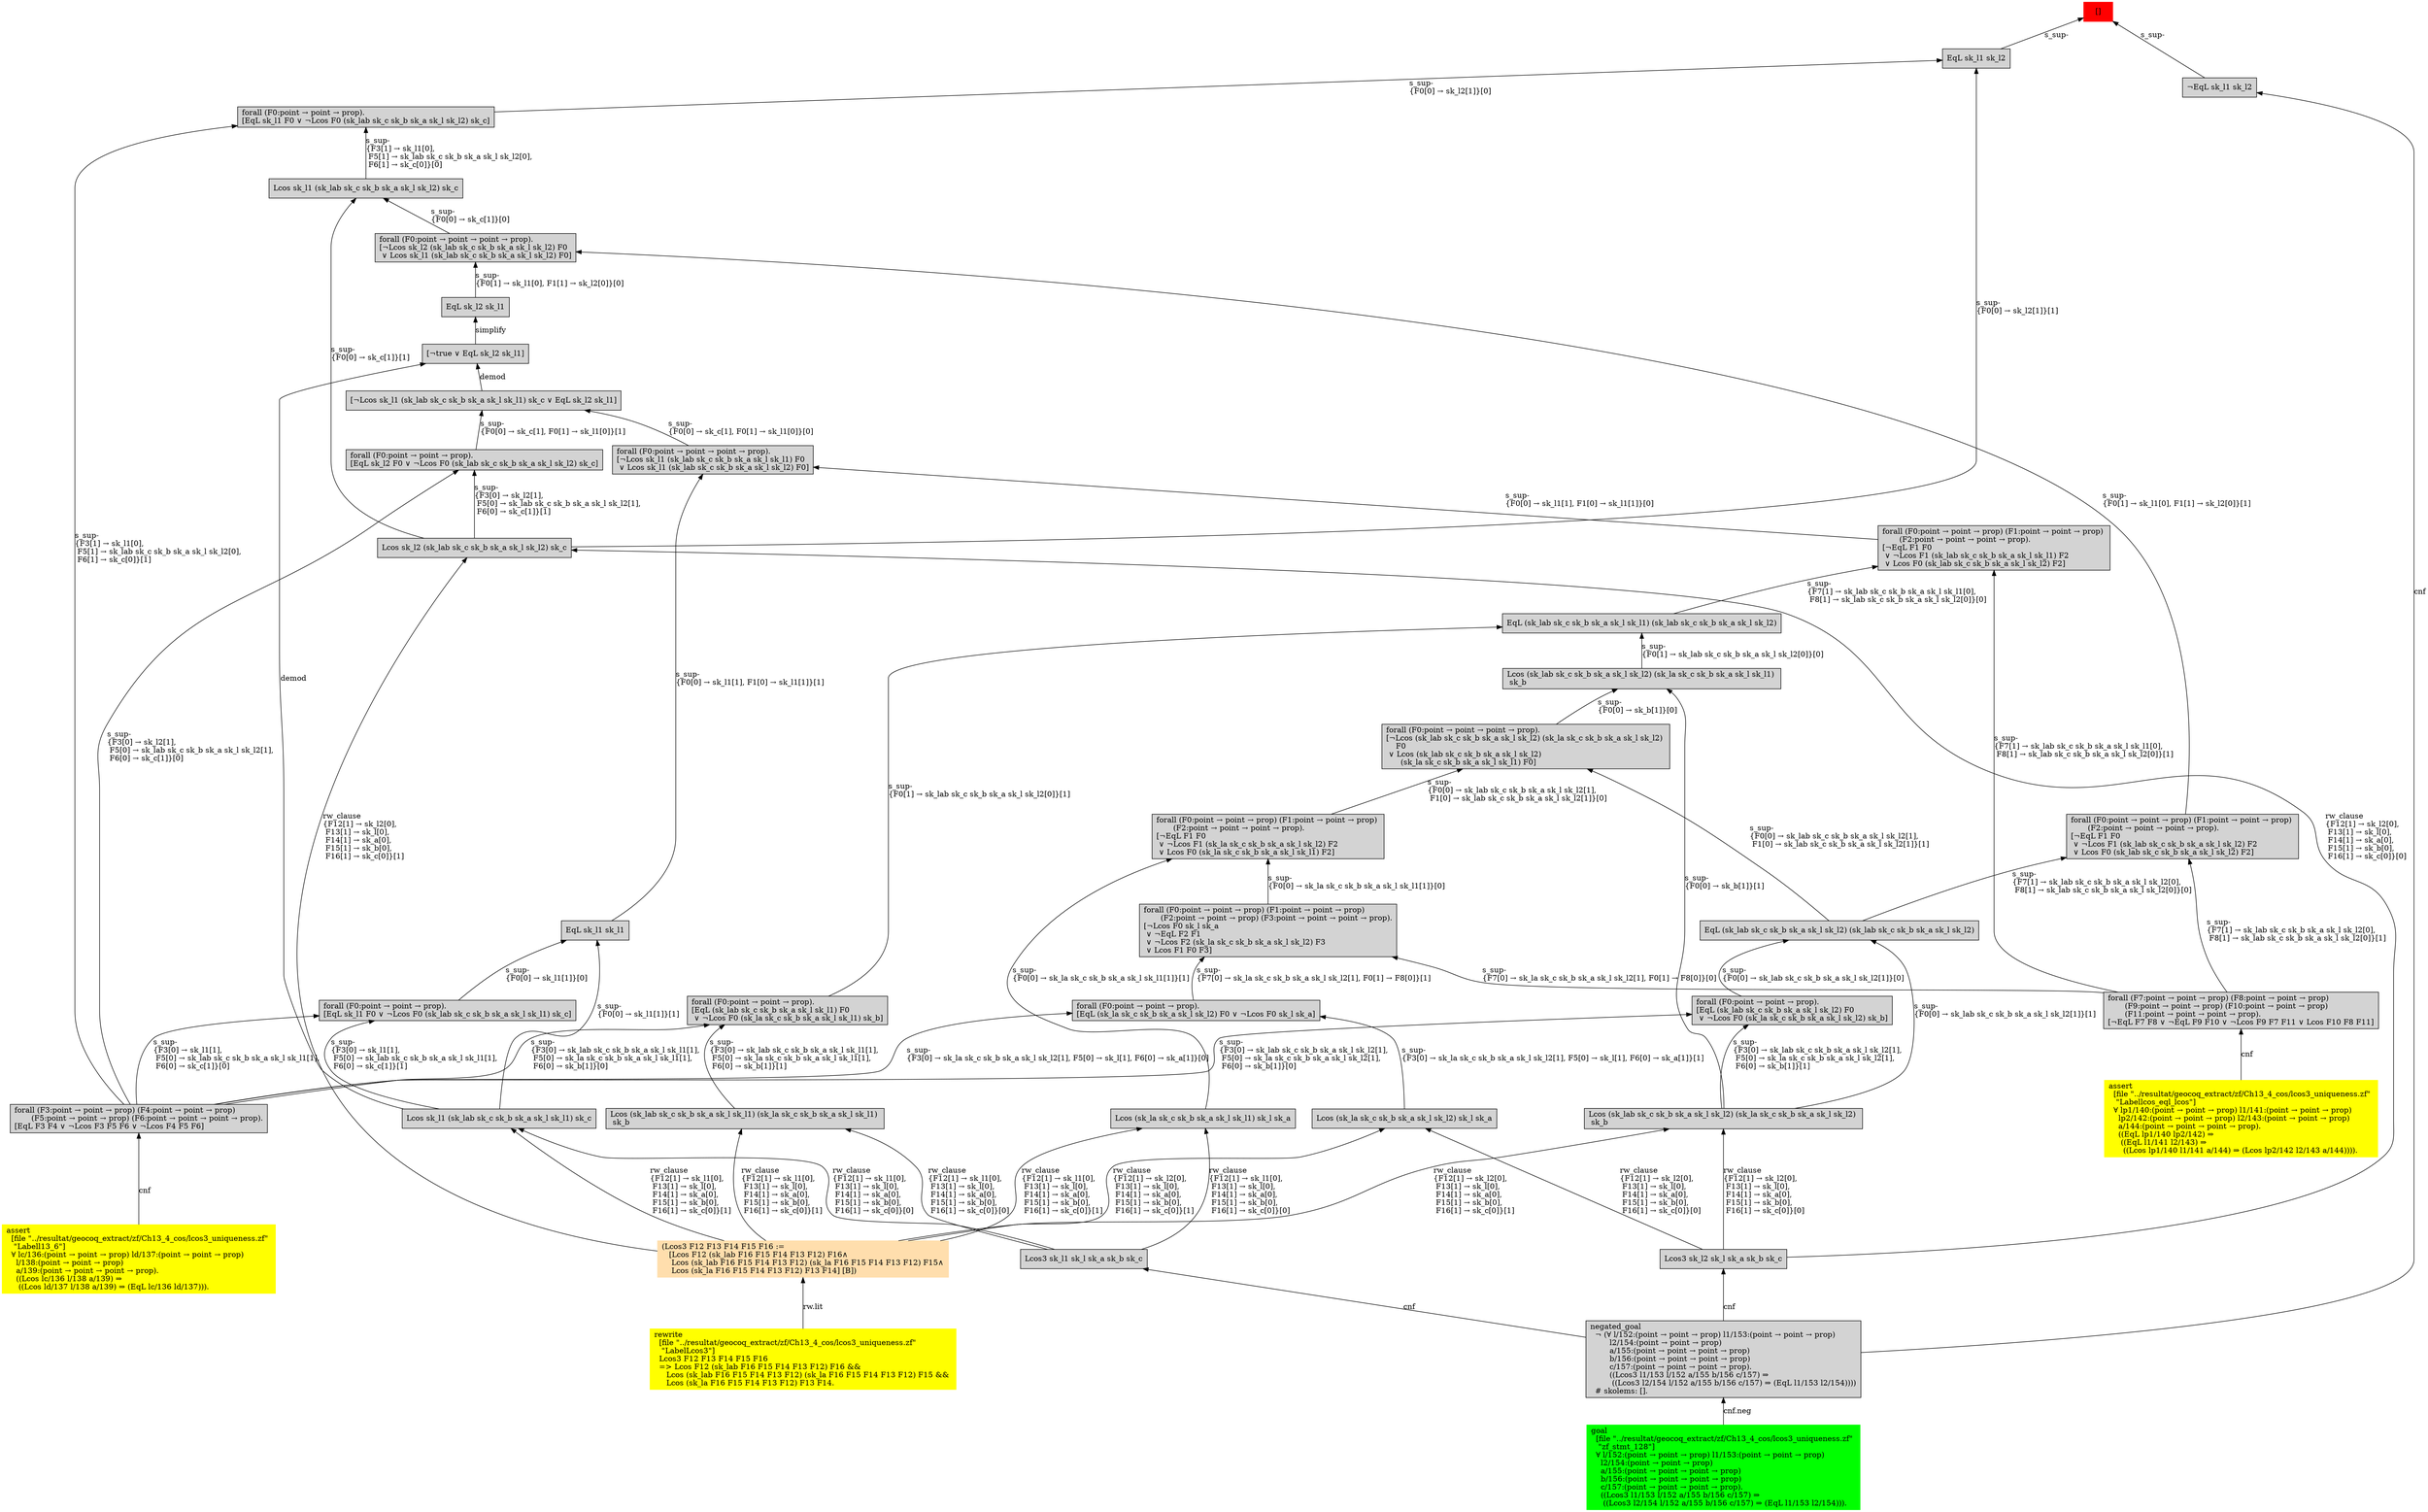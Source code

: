 digraph "unsat_graph" {
  vertex_0 [color=red, label="[]", shape=box, style=filled];
  vertex_0 -> vertex_1 [label="s_sup-\l", dir="back"];
  vertex_1 [shape=box, label="¬EqL sk_l1 sk_l2\l", style=filled];
  vertex_1 -> vertex_2 [label="cnf", dir="back"];
  vertex_2 [shape=box, label="negated_goal\l  ¬ (∀ l/152:(point → point → prop) l1/153:(point → point → prop) \l        l2/154:(point → point → prop) \l        a/155:(point → point → point → prop) \l        b/156:(point → point → point → prop) \l        c/157:(point → point → point → prop).\l        ((Lcos3 l1/153 l/152 a/155 b/156 c/157) ⇒\l         ((Lcos3 l2/154 l/152 a/155 b/156 c/157) ⇒ (EqL l1/153 l2/154))))\l  # skolems: [].\l", style=filled];
  vertex_2 -> vertex_3 [label="cnf.neg", dir="back"];
  vertex_3 [color=green, shape=box, label="goal\l  [file \"../resultat/geocoq_extract/zf/Ch13_4_cos/lcos3_uniqueness.zf\" \l   \"zf_stmt_128\"]\l  ∀ l/152:(point → point → prop) l1/153:(point → point → prop) \l    l2/154:(point → point → prop) \l    a/155:(point → point → point → prop) \l    b/156:(point → point → point → prop) \l    c/157:(point → point → point → prop).\l    ((Lcos3 l1/153 l/152 a/155 b/156 c/157) ⇒\l     ((Lcos3 l2/154 l/152 a/155 b/156 c/157) ⇒ (EqL l1/153 l2/154))).\l", style=filled];
  vertex_0 -> vertex_4 [label="s_sup-\l", dir="back"];
  vertex_4 [shape=box, label="EqL sk_l1 sk_l2\l", style=filled];
  vertex_4 -> vertex_5 [label="s_sup-\l\{F0[0] → sk_l2[1]\}[0]\l", dir="back"];
  vertex_5 [shape=box, label="forall (F0:point → point → prop).\l[EqL sk_l1 F0 ∨ ¬Lcos F0 (sk_lab sk_c sk_b sk_a sk_l sk_l2) sk_c]\l", style=filled];
  vertex_5 -> vertex_6 [label="s_sup-\l\{F3[1] → sk_l1[0], \l F5[1] → sk_lab sk_c sk_b sk_a sk_l sk_l2[0], \l F6[1] → sk_c[0]\}[1]\l", dir="back"];
  vertex_6 [shape=box, label="forall (F3:point → point → prop) (F4:point → point → prop) \l       (F5:point → point → prop) (F6:point → point → point → prop).\l[EqL F3 F4 ∨ ¬Lcos F3 F5 F6 ∨ ¬Lcos F4 F5 F6]\l", style=filled];
  vertex_6 -> vertex_7 [label="cnf", dir="back"];
  vertex_7 [color=yellow, shape=box, label="assert\l  [file \"../resultat/geocoq_extract/zf/Ch13_4_cos/lcos3_uniqueness.zf\" \l   \"Labell13_6\"]\l  ∀ lc/136:(point → point → prop) ld/137:(point → point → prop) \l    l/138:(point → point → prop) \l    a/139:(point → point → point → prop).\l    ((Lcos lc/136 l/138 a/139) ⇒\l     ((Lcos ld/137 l/138 a/139) ⇒ (EqL lc/136 ld/137))).\l", style=filled];
  vertex_5 -> vertex_8 [label="s_sup-\l\{F3[1] → sk_l1[0], \l F5[1] → sk_lab sk_c sk_b sk_a sk_l sk_l2[0], \l F6[1] → sk_c[0]\}[0]\l", dir="back"];
  vertex_8 [shape=box, label="Lcos sk_l1 (sk_lab sk_c sk_b sk_a sk_l sk_l2) sk_c\l", style=filled];
  vertex_8 -> vertex_9 [label="s_sup-\l\{F0[0] → sk_c[1]\}[0]\l", dir="back"];
  vertex_9 [shape=box, label="forall (F0:point → point → point → prop).\l[¬Lcos sk_l2 (sk_lab sk_c sk_b sk_a sk_l sk_l2) F0\l ∨ Lcos sk_l1 (sk_lab sk_c sk_b sk_a sk_l sk_l2) F0]\l", style=filled];
  vertex_9 -> vertex_10 [label="s_sup-\l\{F0[1] → sk_l1[0], F1[1] → sk_l2[0]\}[1]\l", dir="back"];
  vertex_10 [shape=box, label="forall (F0:point → point → prop) (F1:point → point → prop) \l       (F2:point → point → point → prop).\l[¬EqL F1 F0\l ∨ ¬Lcos F1 (sk_lab sk_c sk_b sk_a sk_l sk_l2) F2\l ∨ Lcos F0 (sk_lab sk_c sk_b sk_a sk_l sk_l2) F2]\l", style=filled];
  vertex_10 -> vertex_11 [label="s_sup-\l\{F7[1] → sk_lab sk_c sk_b sk_a sk_l sk_l2[0], \l F8[1] → sk_lab sk_c sk_b sk_a sk_l sk_l2[0]\}[1]\l", dir="back"];
  vertex_11 [shape=box, label="forall (F7:point → point → prop) (F8:point → point → prop) \l       (F9:point → point → prop) (F10:point → point → prop) \l       (F11:point → point → point → prop).\l[¬EqL F7 F8 ∨ ¬EqL F9 F10 ∨ ¬Lcos F9 F7 F11 ∨ Lcos F10 F8 F11]\l", style=filled];
  vertex_11 -> vertex_12 [label="cnf", dir="back"];
  vertex_12 [color=yellow, shape=box, label="assert\l  [file \"../resultat/geocoq_extract/zf/Ch13_4_cos/lcos3_uniqueness.zf\" \l   \"Labellcos_eql_lcos\"]\l  ∀ lp1/140:(point → point → prop) l1/141:(point → point → prop) \l    lp2/142:(point → point → prop) l2/143:(point → point → prop) \l    a/144:(point → point → point → prop).\l    ((EqL lp1/140 lp2/142) ⇒\l     ((EqL l1/141 l2/143) ⇒\l      ((Lcos lp1/140 l1/141 a/144) ⇒ (Lcos lp2/142 l2/143 a/144)))).\l", style=filled];
  vertex_10 -> vertex_13 [label="s_sup-\l\{F7[1] → sk_lab sk_c sk_b sk_a sk_l sk_l2[0], \l F8[1] → sk_lab sk_c sk_b sk_a sk_l sk_l2[0]\}[0]\l", dir="back"];
  vertex_13 [shape=box, label="EqL (sk_lab sk_c sk_b sk_a sk_l sk_l2) (sk_lab sk_c sk_b sk_a sk_l sk_l2)\l", style=filled];
  vertex_13 -> vertex_14 [label="s_sup-\l\{F0[0] → sk_lab sk_c sk_b sk_a sk_l sk_l2[1]\}[0]\l", dir="back"];
  vertex_14 [shape=box, label="forall (F0:point → point → prop).\l[EqL (sk_lab sk_c sk_b sk_a sk_l sk_l2) F0\l ∨ ¬Lcos F0 (sk_la sk_c sk_b sk_a sk_l sk_l2) sk_b]\l", style=filled];
  vertex_14 -> vertex_6 [label="s_sup-\l\{F3[0] → sk_lab sk_c sk_b sk_a sk_l sk_l2[1], \l F5[0] → sk_la sk_c sk_b sk_a sk_l sk_l2[1], \l F6[0] → sk_b[1]\}[0]\l", dir="back"];
  vertex_14 -> vertex_15 [label="s_sup-\l\{F3[0] → sk_lab sk_c sk_b sk_a sk_l sk_l2[1], \l F5[0] → sk_la sk_c sk_b sk_a sk_l sk_l2[1], \l F6[0] → sk_b[1]\}[1]\l", dir="back"];
  vertex_15 [shape=box, label="Lcos (sk_lab sk_c sk_b sk_a sk_l sk_l2) (sk_la sk_c sk_b sk_a sk_l sk_l2) \l sk_b\l", style=filled];
  vertex_15 -> vertex_16 [label="rw_clause\l\{F12[1] → sk_l2[0], \l F13[1] → sk_l[0], \l F14[1] → sk_a[0], \l F15[1] → sk_b[0], \l F16[1] → sk_c[0]\}[1]\l", dir="back"];
  vertex_16 [color=navajowhite, shape=box, label="(Lcos3 F12 F13 F14 F15 F16 :=\l   [Lcos F12 (sk_lab F16 F15 F14 F13 F12) F16∧\l    Lcos (sk_lab F16 F15 F14 F13 F12) (sk_la F16 F15 F14 F13 F12) F15∧\l    Lcos (sk_la F16 F15 F14 F13 F12) F13 F14] [B])\l", style=filled];
  vertex_16 -> vertex_17 [label="rw.lit", dir="back"];
  vertex_17 [color=yellow, shape=box, label="rewrite\l  [file \"../resultat/geocoq_extract/zf/Ch13_4_cos/lcos3_uniqueness.zf\" \l   \"LabelLcos3\"]\l  Lcos3 F12 F13 F14 F15 F16\l  =\> Lcos F12 (sk_lab F16 F15 F14 F13 F12) F16 && \l     Lcos (sk_lab F16 F15 F14 F13 F12) (sk_la F16 F15 F14 F13 F12) F15 && \l     Lcos (sk_la F16 F15 F14 F13 F12) F13 F14.\l", style=filled];
  vertex_15 -> vertex_18 [label="rw_clause\l\{F12[1] → sk_l2[0], \l F13[1] → sk_l[0], \l F14[1] → sk_a[0], \l F15[1] → sk_b[0], \l F16[1] → sk_c[0]\}[0]\l", dir="back"];
  vertex_18 [shape=box, label="Lcos3 sk_l2 sk_l sk_a sk_b sk_c\l", style=filled];
  vertex_18 -> vertex_2 [label="cnf", dir="back"];
  vertex_13 -> vertex_15 [label="s_sup-\l\{F0[0] → sk_lab sk_c sk_b sk_a sk_l sk_l2[1]\}[1]\l", dir="back"];
  vertex_9 -> vertex_19 [label="s_sup-\l\{F0[1] → sk_l1[0], F1[1] → sk_l2[0]\}[0]\l", dir="back"];
  vertex_19 [shape=box, label="EqL sk_l2 sk_l1\l", style=filled];
  vertex_19 -> vertex_20 [label="simplify", dir="back"];
  vertex_20 [shape=box, label="[¬true ∨ EqL sk_l2 sk_l1]\l", style=filled];
  vertex_20 -> vertex_21 [label="demod", dir="back"];
  vertex_21 [shape=box, label="Lcos sk_l1 (sk_lab sk_c sk_b sk_a sk_l sk_l1) sk_c\l", style=filled];
  vertex_21 -> vertex_16 [label="rw_clause\l\{F12[1] → sk_l1[0], \l F13[1] → sk_l[0], \l F14[1] → sk_a[0], \l F15[1] → sk_b[0], \l F16[1] → sk_c[0]\}[1]\l", dir="back"];
  vertex_21 -> vertex_22 [label="rw_clause\l\{F12[1] → sk_l1[0], \l F13[1] → sk_l[0], \l F14[1] → sk_a[0], \l F15[1] → sk_b[0], \l F16[1] → sk_c[0]\}[0]\l", dir="back"];
  vertex_22 [shape=box, label="Lcos3 sk_l1 sk_l sk_a sk_b sk_c\l", style=filled];
  vertex_22 -> vertex_2 [label="cnf", dir="back"];
  vertex_20 -> vertex_23 [label="demod", dir="back"];
  vertex_23 [shape=box, label="[¬Lcos sk_l1 (sk_lab sk_c sk_b sk_a sk_l sk_l1) sk_c ∨ EqL sk_l2 sk_l1]\l", style=filled];
  vertex_23 -> vertex_24 [label="s_sup-\l\{F0[0] → sk_c[1], F0[1] → sk_l1[0]\}[1]\l", dir="back"];
  vertex_24 [shape=box, label="forall (F0:point → point → prop).\l[EqL sk_l2 F0 ∨ ¬Lcos F0 (sk_lab sk_c sk_b sk_a sk_l sk_l2) sk_c]\l", style=filled];
  vertex_24 -> vertex_6 [label="s_sup-\l\{F3[0] → sk_l2[1], \l F5[0] → sk_lab sk_c sk_b sk_a sk_l sk_l2[1], \l F6[0] → sk_c[1]\}[0]\l", dir="back"];
  vertex_24 -> vertex_25 [label="s_sup-\l\{F3[0] → sk_l2[1], \l F5[0] → sk_lab sk_c sk_b sk_a sk_l sk_l2[1], \l F6[0] → sk_c[1]\}[1]\l", dir="back"];
  vertex_25 [shape=box, label="Lcos sk_l2 (sk_lab sk_c sk_b sk_a sk_l sk_l2) sk_c\l", style=filled];
  vertex_25 -> vertex_16 [label="rw_clause\l\{F12[1] → sk_l2[0], \l F13[1] → sk_l[0], \l F14[1] → sk_a[0], \l F15[1] → sk_b[0], \l F16[1] → sk_c[0]\}[1]\l", dir="back"];
  vertex_25 -> vertex_18 [label="rw_clause\l\{F12[1] → sk_l2[0], \l F13[1] → sk_l[0], \l F14[1] → sk_a[0], \l F15[1] → sk_b[0], \l F16[1] → sk_c[0]\}[0]\l", dir="back"];
  vertex_23 -> vertex_26 [label="s_sup-\l\{F0[0] → sk_c[1], F0[1] → sk_l1[0]\}[0]\l", dir="back"];
  vertex_26 [shape=box, label="forall (F0:point → point → point → prop).\l[¬Lcos sk_l1 (sk_lab sk_c sk_b sk_a sk_l sk_l1) F0\l ∨ Lcos sk_l1 (sk_lab sk_c sk_b sk_a sk_l sk_l2) F0]\l", style=filled];
  vertex_26 -> vertex_27 [label="s_sup-\l\{F0[0] → sk_l1[1], F1[0] → sk_l1[1]\}[0]\l", dir="back"];
  vertex_27 [shape=box, label="forall (F0:point → point → prop) (F1:point → point → prop) \l       (F2:point → point → point → prop).\l[¬EqL F1 F0\l ∨ ¬Lcos F1 (sk_lab sk_c sk_b sk_a sk_l sk_l1) F2\l ∨ Lcos F0 (sk_lab sk_c sk_b sk_a sk_l sk_l2) F2]\l", style=filled];
  vertex_27 -> vertex_11 [label="s_sup-\l\{F7[1] → sk_lab sk_c sk_b sk_a sk_l sk_l1[0], \l F8[1] → sk_lab sk_c sk_b sk_a sk_l sk_l2[0]\}[1]\l", dir="back"];
  vertex_27 -> vertex_28 [label="s_sup-\l\{F7[1] → sk_lab sk_c sk_b sk_a sk_l sk_l1[0], \l F8[1] → sk_lab sk_c sk_b sk_a sk_l sk_l2[0]\}[0]\l", dir="back"];
  vertex_28 [shape=box, label="EqL (sk_lab sk_c sk_b sk_a sk_l sk_l1) (sk_lab sk_c sk_b sk_a sk_l sk_l2)\l", style=filled];
  vertex_28 -> vertex_29 [label="s_sup-\l\{F0[1] → sk_lab sk_c sk_b sk_a sk_l sk_l2[0]\}[1]\l", dir="back"];
  vertex_29 [shape=box, label="forall (F0:point → point → prop).\l[EqL (sk_lab sk_c sk_b sk_a sk_l sk_l1) F0\l ∨ ¬Lcos F0 (sk_la sk_c sk_b sk_a sk_l sk_l1) sk_b]\l", style=filled];
  vertex_29 -> vertex_6 [label="s_sup-\l\{F3[0] → sk_lab sk_c sk_b sk_a sk_l sk_l1[1], \l F5[0] → sk_la sk_c sk_b sk_a sk_l sk_l1[1], \l F6[0] → sk_b[1]\}[0]\l", dir="back"];
  vertex_29 -> vertex_30 [label="s_sup-\l\{F3[0] → sk_lab sk_c sk_b sk_a sk_l sk_l1[1], \l F5[0] → sk_la sk_c sk_b sk_a sk_l sk_l1[1], \l F6[0] → sk_b[1]\}[1]\l", dir="back"];
  vertex_30 [shape=box, label="Lcos (sk_lab sk_c sk_b sk_a sk_l sk_l1) (sk_la sk_c sk_b sk_a sk_l sk_l1) \l sk_b\l", style=filled];
  vertex_30 -> vertex_16 [label="rw_clause\l\{F12[1] → sk_l1[0], \l F13[1] → sk_l[0], \l F14[1] → sk_a[0], \l F15[1] → sk_b[0], \l F16[1] → sk_c[0]\}[1]\l", dir="back"];
  vertex_30 -> vertex_22 [label="rw_clause\l\{F12[1] → sk_l1[0], \l F13[1] → sk_l[0], \l F14[1] → sk_a[0], \l F15[1] → sk_b[0], \l F16[1] → sk_c[0]\}[0]\l", dir="back"];
  vertex_28 -> vertex_31 [label="s_sup-\l\{F0[1] → sk_lab sk_c sk_b sk_a sk_l sk_l2[0]\}[0]\l", dir="back"];
  vertex_31 [shape=box, label="Lcos (sk_lab sk_c sk_b sk_a sk_l sk_l2) (sk_la sk_c sk_b sk_a sk_l sk_l1) \l sk_b\l", style=filled];
  vertex_31 -> vertex_32 [label="s_sup-\l\{F0[0] → sk_b[1]\}[0]\l", dir="back"];
  vertex_32 [shape=box, label="forall (F0:point → point → point → prop).\l[¬Lcos (sk_lab sk_c sk_b sk_a sk_l sk_l2) (sk_la sk_c sk_b sk_a sk_l sk_l2) \l    F0\l ∨ Lcos (sk_lab sk_c sk_b sk_a sk_l sk_l2) \l      (sk_la sk_c sk_b sk_a sk_l sk_l1) F0]\l", style=filled];
  vertex_32 -> vertex_33 [label="s_sup-\l\{F0[0] → sk_lab sk_c sk_b sk_a sk_l sk_l2[1], \l F1[0] → sk_lab sk_c sk_b sk_a sk_l sk_l2[1]\}[0]\l", dir="back"];
  vertex_33 [shape=box, label="forall (F0:point → point → prop) (F1:point → point → prop) \l       (F2:point → point → point → prop).\l[¬EqL F1 F0\l ∨ ¬Lcos F1 (sk_la sk_c sk_b sk_a sk_l sk_l2) F2\l ∨ Lcos F0 (sk_la sk_c sk_b sk_a sk_l sk_l1) F2]\l", style=filled];
  vertex_33 -> vertex_34 [label="s_sup-\l\{F0[0] → sk_la sk_c sk_b sk_a sk_l sk_l1[1]\}[0]\l", dir="back"];
  vertex_34 [shape=box, label="forall (F0:point → point → prop) (F1:point → point → prop) \l       (F2:point → point → prop) (F3:point → point → point → prop).\l[¬Lcos F0 sk_l sk_a\l ∨ ¬EqL F2 F1\l ∨ ¬Lcos F2 (sk_la sk_c sk_b sk_a sk_l sk_l2) F3\l ∨ Lcos F1 F0 F3]\l", style=filled];
  vertex_34 -> vertex_11 [label="s_sup-\l\{F7[0] → sk_la sk_c sk_b sk_a sk_l sk_l2[1], F0[1] → F8[0]\}[0]\l", dir="back"];
  vertex_34 -> vertex_35 [label="s_sup-\l\{F7[0] → sk_la sk_c sk_b sk_a sk_l sk_l2[1], F0[1] → F8[0]\}[1]\l", dir="back"];
  vertex_35 [shape=box, label="forall (F0:point → point → prop).\l[EqL (sk_la sk_c sk_b sk_a sk_l sk_l2) F0 ∨ ¬Lcos F0 sk_l sk_a]\l", style=filled];
  vertex_35 -> vertex_6 [label="s_sup-\l\{F3[0] → sk_la sk_c sk_b sk_a sk_l sk_l2[1], F5[0] → sk_l[1], F6[0] → sk_a[1]\}[0]\l", dir="back"];
  vertex_35 -> vertex_36 [label="s_sup-\l\{F3[0] → sk_la sk_c sk_b sk_a sk_l sk_l2[1], F5[0] → sk_l[1], F6[0] → sk_a[1]\}[1]\l", dir="back"];
  vertex_36 [shape=box, label="Lcos (sk_la sk_c sk_b sk_a sk_l sk_l2) sk_l sk_a\l", style=filled];
  vertex_36 -> vertex_16 [label="rw_clause\l\{F12[1] → sk_l2[0], \l F13[1] → sk_l[0], \l F14[1] → sk_a[0], \l F15[1] → sk_b[0], \l F16[1] → sk_c[0]\}[1]\l", dir="back"];
  vertex_36 -> vertex_18 [label="rw_clause\l\{F12[1] → sk_l2[0], \l F13[1] → sk_l[0], \l F14[1] → sk_a[0], \l F15[1] → sk_b[0], \l F16[1] → sk_c[0]\}[0]\l", dir="back"];
  vertex_33 -> vertex_37 [label="s_sup-\l\{F0[0] → sk_la sk_c sk_b sk_a sk_l sk_l1[1]\}[1]\l", dir="back"];
  vertex_37 [shape=box, label="Lcos (sk_la sk_c sk_b sk_a sk_l sk_l1) sk_l sk_a\l", style=filled];
  vertex_37 -> vertex_16 [label="rw_clause\l\{F12[1] → sk_l1[0], \l F13[1] → sk_l[0], \l F14[1] → sk_a[0], \l F15[1] → sk_b[0], \l F16[1] → sk_c[0]\}[1]\l", dir="back"];
  vertex_37 -> vertex_22 [label="rw_clause\l\{F12[1] → sk_l1[0], \l F13[1] → sk_l[0], \l F14[1] → sk_a[0], \l F15[1] → sk_b[0], \l F16[1] → sk_c[0]\}[0]\l", dir="back"];
  vertex_32 -> vertex_13 [label="s_sup-\l\{F0[0] → sk_lab sk_c sk_b sk_a sk_l sk_l2[1], \l F1[0] → sk_lab sk_c sk_b sk_a sk_l sk_l2[1]\}[1]\l", dir="back"];
  vertex_31 -> vertex_15 [label="s_sup-\l\{F0[0] → sk_b[1]\}[1]\l", dir="back"];
  vertex_26 -> vertex_38 [label="s_sup-\l\{F0[0] → sk_l1[1], F1[0] → sk_l1[1]\}[1]\l", dir="back"];
  vertex_38 [shape=box, label="EqL sk_l1 sk_l1\l", style=filled];
  vertex_38 -> vertex_39 [label="s_sup-\l\{F0[0] → sk_l1[1]\}[0]\l", dir="back"];
  vertex_39 [shape=box, label="forall (F0:point → point → prop).\l[EqL sk_l1 F0 ∨ ¬Lcos F0 (sk_lab sk_c sk_b sk_a sk_l sk_l1) sk_c]\l", style=filled];
  vertex_39 -> vertex_6 [label="s_sup-\l\{F3[0] → sk_l1[1], \l F5[0] → sk_lab sk_c sk_b sk_a sk_l sk_l1[1], \l F6[0] → sk_c[1]\}[0]\l", dir="back"];
  vertex_39 -> vertex_21 [label="s_sup-\l\{F3[0] → sk_l1[1], \l F5[0] → sk_lab sk_c sk_b sk_a sk_l sk_l1[1], \l F6[0] → sk_c[1]\}[1]\l", dir="back"];
  vertex_38 -> vertex_21 [label="s_sup-\l\{F0[0] → sk_l1[1]\}[1]\l", dir="back"];
  vertex_8 -> vertex_25 [label="s_sup-\l\{F0[0] → sk_c[1]\}[1]\l", dir="back"];
  vertex_4 -> vertex_25 [label="s_sup-\l\{F0[0] → sk_l2[1]\}[1]\l", dir="back"];
  }


